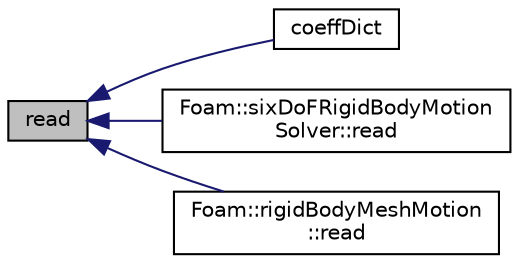 digraph "read"
{
  bgcolor="transparent";
  edge [fontname="Helvetica",fontsize="10",labelfontname="Helvetica",labelfontsize="10"];
  node [fontname="Helvetica",fontsize="10",shape=record];
  rankdir="LR";
  Node1 [label="read",height=0.2,width=0.4,color="black", fillcolor="grey75", style="filled", fontcolor="black"];
  Node1 -> Node2 [dir="back",color="midnightblue",fontsize="10",style="solid",fontname="Helvetica"];
  Node2 [label="coeffDict",height=0.2,width=0.4,color="black",URL="$a01573.html#a81c6629b0d10b6b8ccaf8ccfa5bad8ea",tooltip="Const access to the coefficients dictionary. "];
  Node1 -> Node3 [dir="back",color="midnightblue",fontsize="10",style="solid",fontname="Helvetica"];
  Node3 [label="Foam::sixDoFRigidBodyMotion\lSolver::read",height=0.2,width=0.4,color="black",URL="$a02408.html#af816873151ddb0126e98bb2f914d8ed5",tooltip="Read dynamicMeshDict dictionary. "];
  Node1 -> Node4 [dir="back",color="midnightblue",fontsize="10",style="solid",fontname="Helvetica"];
  Node4 [label="Foam::rigidBodyMeshMotion\l::read",height=0.2,width=0.4,color="black",URL="$a02266.html#af816873151ddb0126e98bb2f914d8ed5",tooltip="Read dynamicMeshDict dictionary. "];
}
